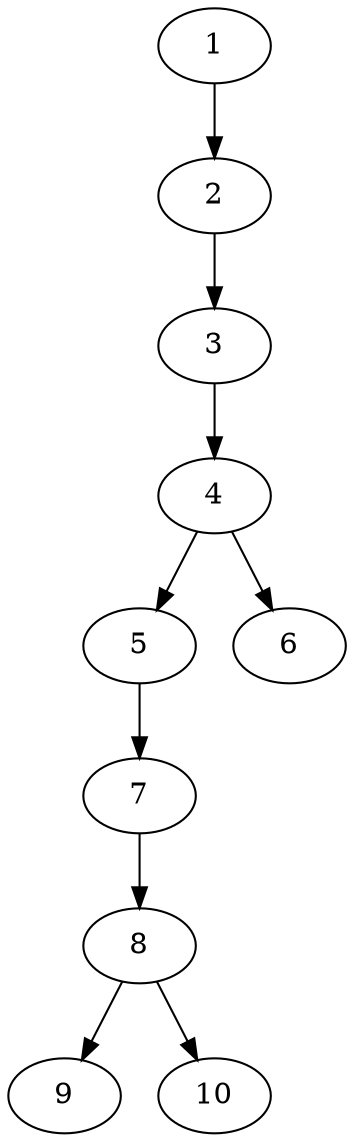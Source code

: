 // DAG automatically generated by daggen at Tue Aug  6 16:21:19 2019
// ./daggen --dot -n 10 --ccr 0.4 --fat 0.4 --regular 0.5 --density 0.9 --mindata 5242880 --maxdata 52428800 
digraph G {
  1 [size="34119680", alpha="0.07", expect_size="13647872"] 
  1 -> 2 [size ="13647872"]
  2 [size="115696640", alpha="0.10", expect_size="46278656"] 
  2 -> 3 [size ="46278656"]
  3 [size="26749440", alpha="0.10", expect_size="10699776"] 
  3 -> 4 [size ="10699776"]
  4 [size="89945600", alpha="0.05", expect_size="35978240"] 
  4 -> 5 [size ="35978240"]
  4 -> 6 [size ="35978240"]
  5 [size="63971840", alpha="0.20", expect_size="25588736"] 
  5 -> 7 [size ="25588736"]
  6 [size="108213760", alpha="0.15", expect_size="43285504"] 
  7 [size="92492800", alpha="0.17", expect_size="36997120"] 
  7 -> 8 [size ="36997120"]
  8 [size="124866560", alpha="0.17", expect_size="49946624"] 
  8 -> 9 [size ="49946624"]
  8 -> 10 [size ="49946624"]
  9 [size="19617280", alpha="0.17", expect_size="7846912"] 
  10 [size="124428800", alpha="0.06", expect_size="49771520"] 
}
